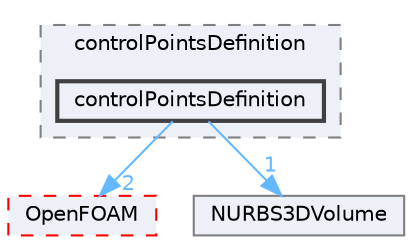 digraph "src/optimisation/adjointOptimisation/adjoint/parameterization/NURBS/NURBS3DVolume/controlPointsDefinition/controlPointsDefinition"
{
 // LATEX_PDF_SIZE
  bgcolor="transparent";
  edge [fontname=Helvetica,fontsize=10,labelfontname=Helvetica,labelfontsize=10];
  node [fontname=Helvetica,fontsize=10,shape=box,height=0.2,width=0.4];
  compound=true
  subgraph clusterdir_390a8c94c7f8df6137ee0cf11814cb76 {
    graph [ bgcolor="#edf0f7", pencolor="grey50", label="controlPointsDefinition", fontname=Helvetica,fontsize=10 style="filled,dashed", URL="dir_390a8c94c7f8df6137ee0cf11814cb76.html",tooltip=""]
  dir_917baed570c09728edb87e66cd6bb58e [label="controlPointsDefinition", fillcolor="#edf0f7", color="grey25", style="filled,bold", URL="dir_917baed570c09728edb87e66cd6bb58e.html",tooltip=""];
  }
  dir_c5473ff19b20e6ec4dfe5c310b3778a8 [label="OpenFOAM", fillcolor="#edf0f7", color="red", style="filled,dashed", URL="dir_c5473ff19b20e6ec4dfe5c310b3778a8.html",tooltip=""];
  dir_cd44b5e9a6ef99782c8d75cd1170243c [label="NURBS3DVolume", fillcolor="#edf0f7", color="grey50", style="filled", URL="dir_cd44b5e9a6ef99782c8d75cd1170243c.html",tooltip=""];
  dir_917baed570c09728edb87e66cd6bb58e->dir_c5473ff19b20e6ec4dfe5c310b3778a8 [headlabel="2", labeldistance=1.5 headhref="dir_000676_002695.html" href="dir_000676_002695.html" color="steelblue1" fontcolor="steelblue1"];
  dir_917baed570c09728edb87e66cd6bb58e->dir_cd44b5e9a6ef99782c8d75cd1170243c [headlabel="1", labeldistance=1.5 headhref="dir_000676_002638.html" href="dir_000676_002638.html" color="steelblue1" fontcolor="steelblue1"];
}
